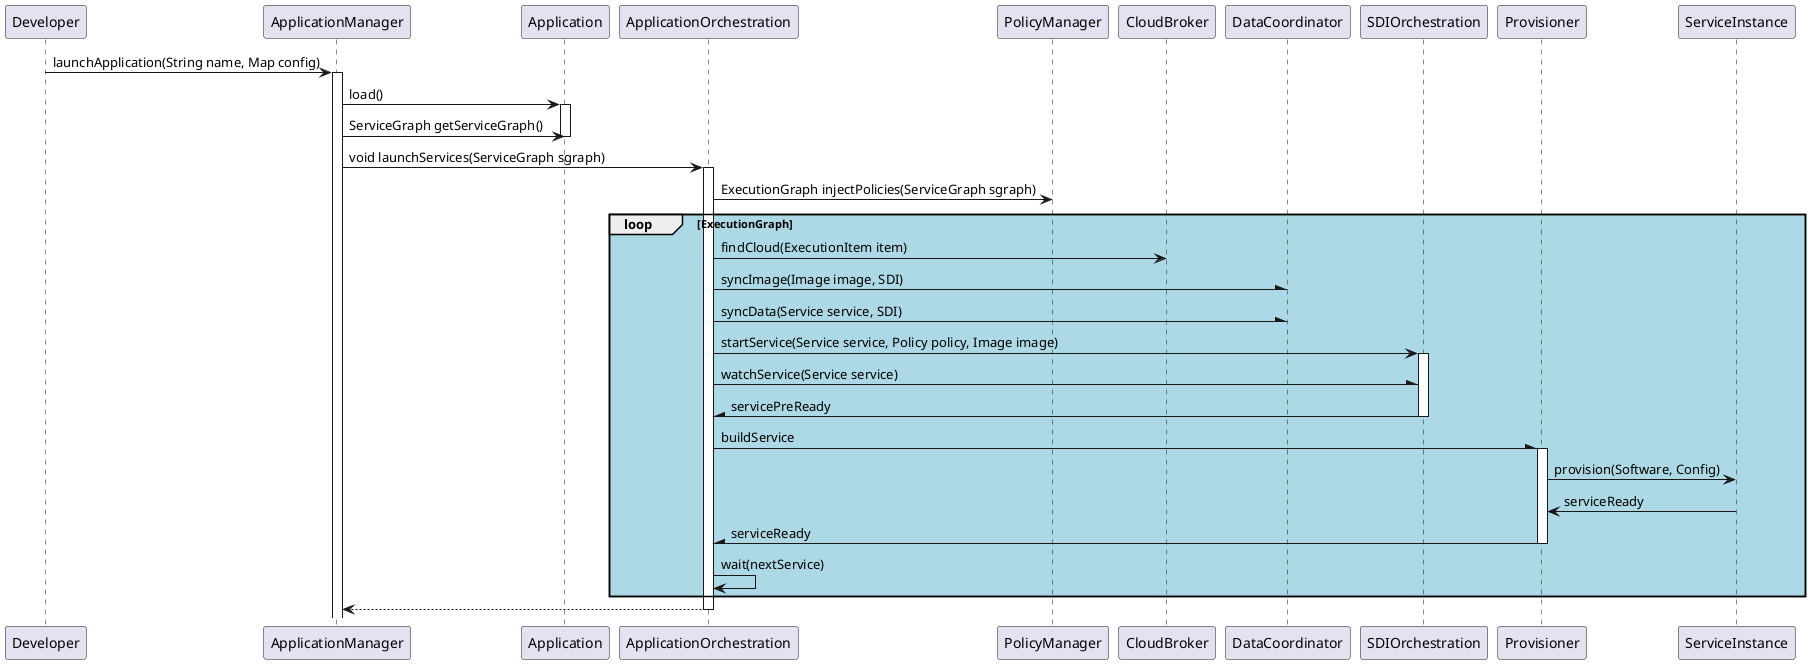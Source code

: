 @startuml

Developer -> ApplicationManager: launchApplication(String name, Map config)
activate ApplicationManager

ApplicationManager -> Application : load()
activate Application
ApplicationManager -> Application : ServiceGraph getServiceGraph()
deactivate Application

ApplicationManager -> ApplicationOrchestration : void launchServices(ServiceGraph sgraph)
activate ApplicationOrchestration

ApplicationOrchestration -> PolicyManager : ExecutionGraph injectPolicies(ServiceGraph sgraph)
loop #lightblue ExecutionGraph
    ApplicationOrchestration -> CloudBroker : findCloud(ExecutionItem item)
    ApplicationOrchestration -\ DataCoordinator : syncImage(Image image, SDI)
    ApplicationOrchestration -\ DataCoordinator : syncData(Service service, SDI)
    ApplicationOrchestration -> SDIOrchestration : startService(Service service, Policy policy, Image image)
    activate SDIOrchestration
    ApplicationOrchestration -\ SDIOrchestration : watchService(Service service)
    SDIOrchestration -\ ApplicationOrchestration : servicePreReady
    deactivate SDIOrchestration
    ApplicationOrchestration -\ Provisioner : buildService
    activate Provisioner
    Provisioner -> ServiceInstance : provision(Software, Config)
    ServiceInstance -> Provisioner : serviceReady
    Provisioner -\ ApplicationOrchestration : serviceReady
    deactivate Provisioner
    ApplicationOrchestration -> ApplicationOrchestration : wait(nextService)
end
ApplicationOrchestration --> ApplicationManager
deactivate ApplicationOrchestration


@enduml
